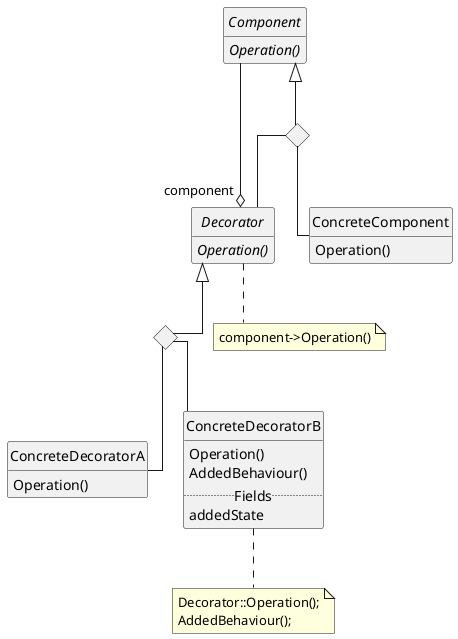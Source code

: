 @startuml
hide empty members
skinparam style strictuml
skinparam linetype ortho

abstract class Component {
  {abstract} Operation()
}

diamond " " as C1
diamond " " as C2

class ConcreteComponent {
  Operation()
}

abstract class Decorator {
  {abstract} Operation()
}

note as DecoratorNote
component->Operation()
end note

class ConcreteDecoratorA {
  Operation()
}

class ConcreteDecoratorB {
  Operation()
  AddedBehaviour()
  ..Fields..
  addedState
}

note as BNote
Decorator::Operation();
AddedBehaviour();
end note

Component --o "component" Decorator
ConcreteComponent -u- C1
Decorator -u- C1
C1 -u-|> Component

Decorator .. DecoratorNote
ConcreteDecoratorA -u- C2
ConcreteDecoratorB -u- C2
C2 -u-|> Decorator
ConcreteDecoratorB .. BNote
@enduml
